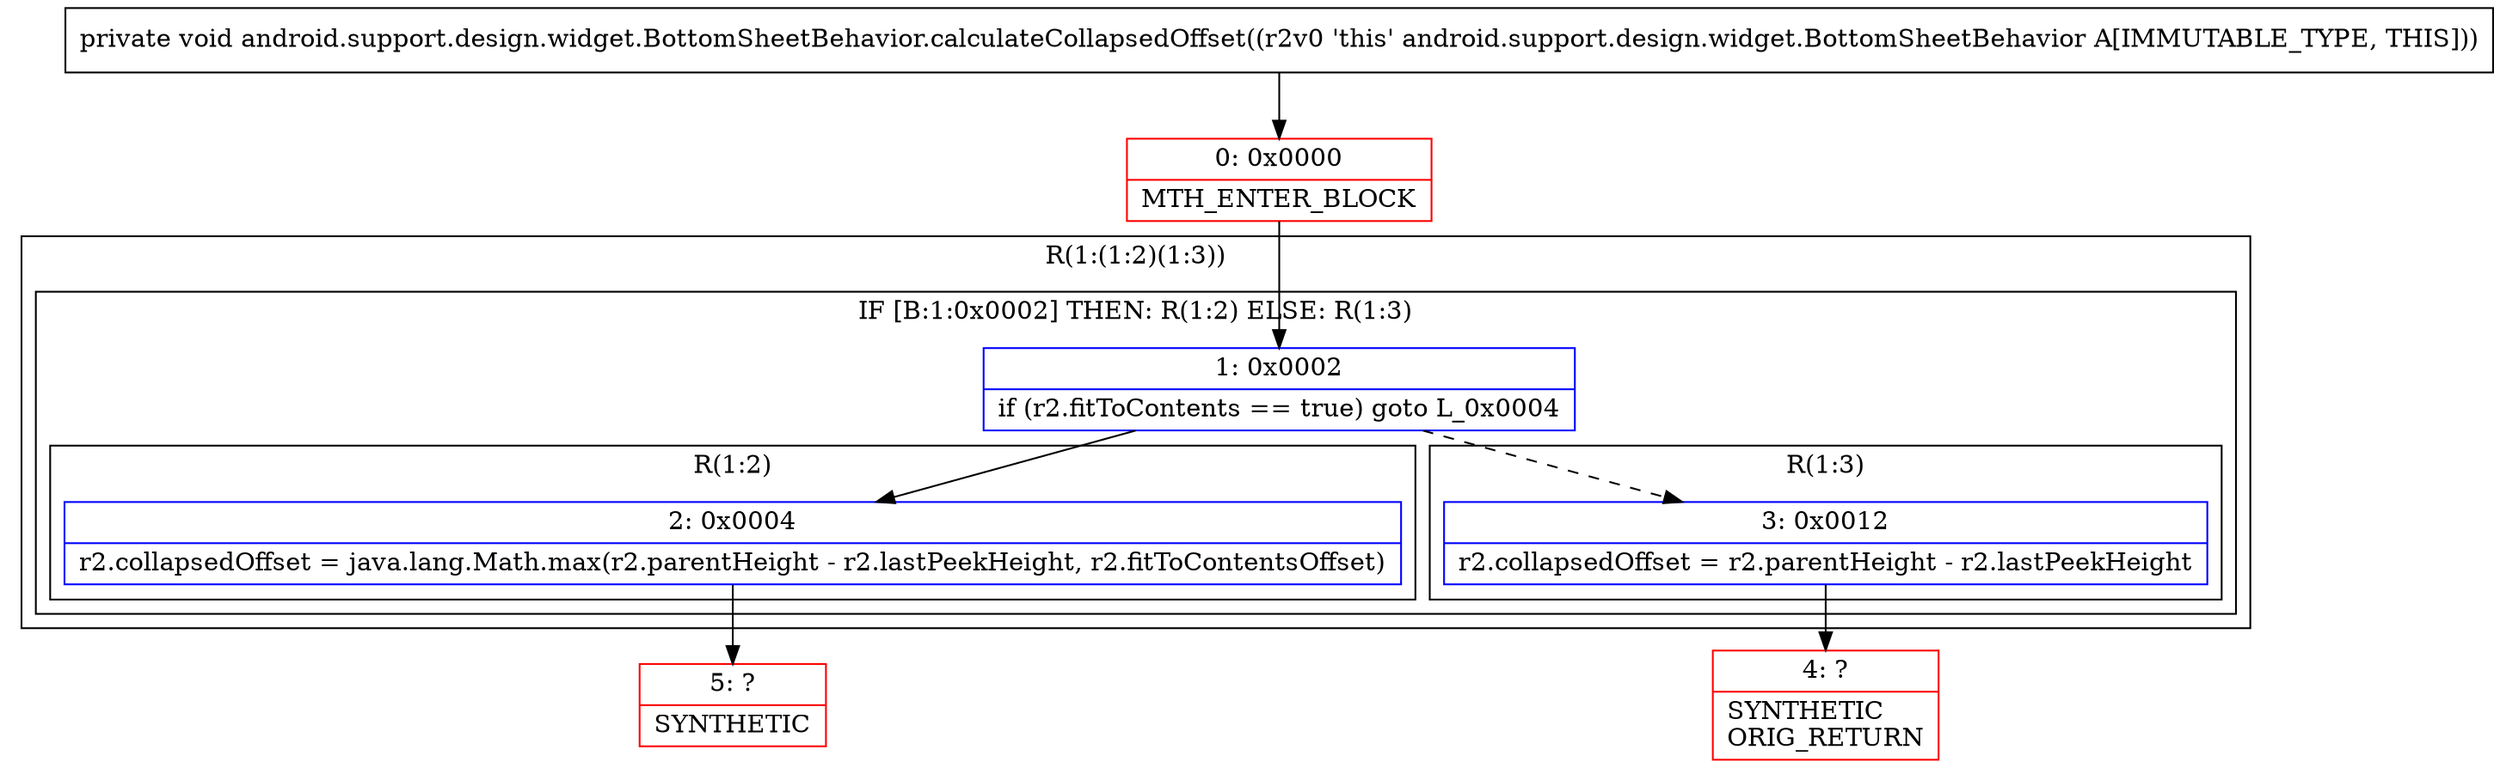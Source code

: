digraph "CFG forandroid.support.design.widget.BottomSheetBehavior.calculateCollapsedOffset()V" {
subgraph cluster_Region_263263513 {
label = "R(1:(1:2)(1:3))";
node [shape=record,color=blue];
subgraph cluster_IfRegion_1267230820 {
label = "IF [B:1:0x0002] THEN: R(1:2) ELSE: R(1:3)";
node [shape=record,color=blue];
Node_1 [shape=record,label="{1\:\ 0x0002|if (r2.fitToContents == true) goto L_0x0004\l}"];
subgraph cluster_Region_349152112 {
label = "R(1:2)";
node [shape=record,color=blue];
Node_2 [shape=record,label="{2\:\ 0x0004|r2.collapsedOffset = java.lang.Math.max(r2.parentHeight \- r2.lastPeekHeight, r2.fitToContentsOffset)\l}"];
}
subgraph cluster_Region_20578667 {
label = "R(1:3)";
node [shape=record,color=blue];
Node_3 [shape=record,label="{3\:\ 0x0012|r2.collapsedOffset = r2.parentHeight \- r2.lastPeekHeight\l}"];
}
}
}
Node_0 [shape=record,color=red,label="{0\:\ 0x0000|MTH_ENTER_BLOCK\l}"];
Node_4 [shape=record,color=red,label="{4\:\ ?|SYNTHETIC\lORIG_RETURN\l}"];
Node_5 [shape=record,color=red,label="{5\:\ ?|SYNTHETIC\l}"];
MethodNode[shape=record,label="{private void android.support.design.widget.BottomSheetBehavior.calculateCollapsedOffset((r2v0 'this' android.support.design.widget.BottomSheetBehavior A[IMMUTABLE_TYPE, THIS])) }"];
MethodNode -> Node_0;
Node_1 -> Node_2;
Node_1 -> Node_3[style=dashed];
Node_2 -> Node_5;
Node_3 -> Node_4;
Node_0 -> Node_1;
}

